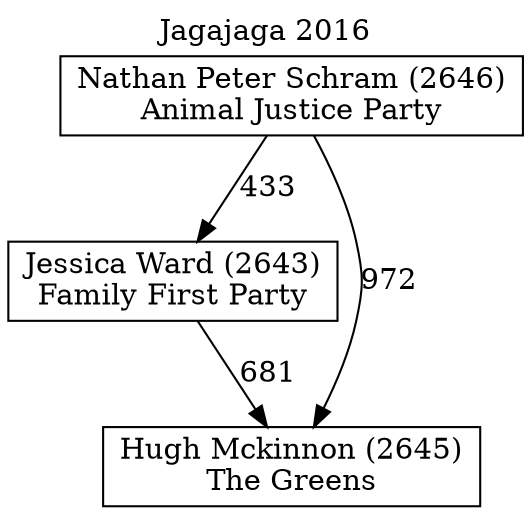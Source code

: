 // House preference flow
digraph "Hugh Mckinnon (2645)_Jagajaga_2016" {
	graph [label="Jagajaga 2016" labelloc=t mclimit=10]
	node [shape=box]
	"Jessica Ward (2643)" [label="Jessica Ward (2643)
Family First Party"]
	"Hugh Mckinnon (2645)" [label="Hugh Mckinnon (2645)
The Greens"]
	"Nathan Peter Schram (2646)" [label="Nathan Peter Schram (2646)
Animal Justice Party"]
	"Nathan Peter Schram (2646)" -> "Jessica Ward (2643)" [label=433]
	"Nathan Peter Schram (2646)" -> "Hugh Mckinnon (2645)" [label=972]
	"Jessica Ward (2643)" -> "Hugh Mckinnon (2645)" [label=681]
}
